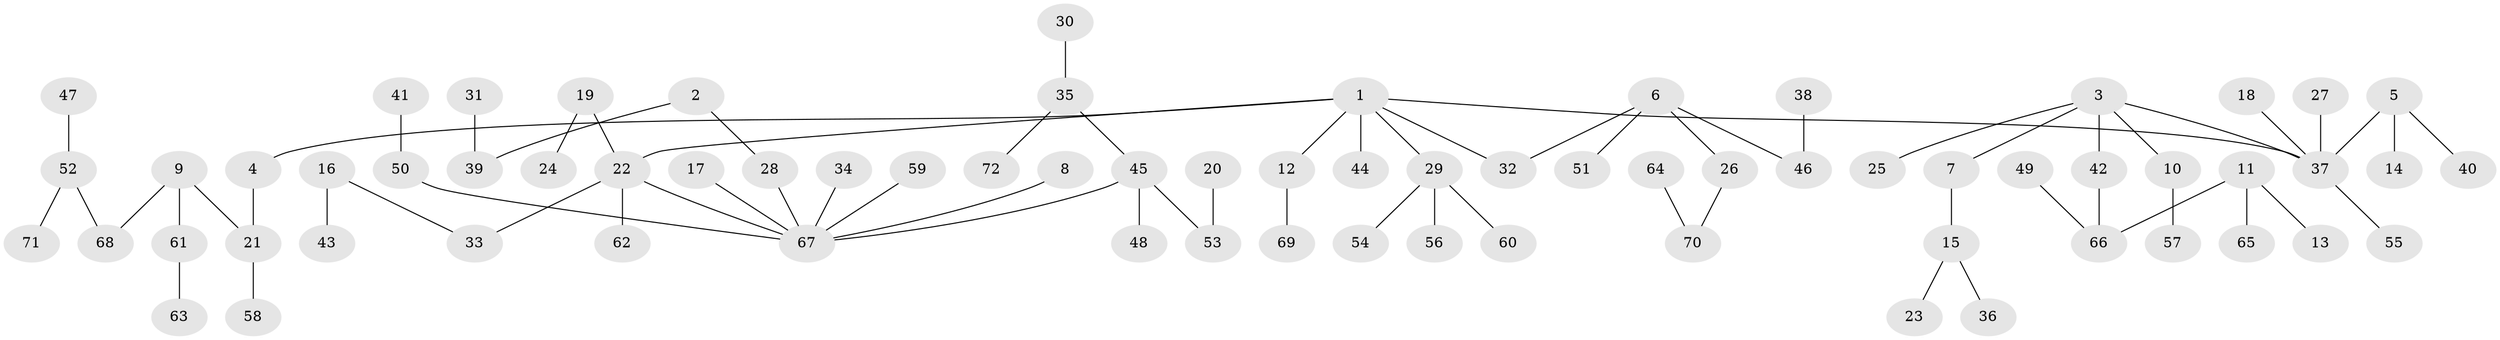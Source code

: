 // original degree distribution, {3: 0.1597222222222222, 5: 0.020833333333333332, 4: 0.06944444444444445, 10: 0.006944444444444444, 6: 0.006944444444444444, 2: 0.2777777777777778, 1: 0.4583333333333333}
// Generated by graph-tools (version 1.1) at 2025/50/03/09/25 03:50:20]
// undirected, 72 vertices, 71 edges
graph export_dot {
graph [start="1"]
  node [color=gray90,style=filled];
  1;
  2;
  3;
  4;
  5;
  6;
  7;
  8;
  9;
  10;
  11;
  12;
  13;
  14;
  15;
  16;
  17;
  18;
  19;
  20;
  21;
  22;
  23;
  24;
  25;
  26;
  27;
  28;
  29;
  30;
  31;
  32;
  33;
  34;
  35;
  36;
  37;
  38;
  39;
  40;
  41;
  42;
  43;
  44;
  45;
  46;
  47;
  48;
  49;
  50;
  51;
  52;
  53;
  54;
  55;
  56;
  57;
  58;
  59;
  60;
  61;
  62;
  63;
  64;
  65;
  66;
  67;
  68;
  69;
  70;
  71;
  72;
  1 -- 4 [weight=1.0];
  1 -- 12 [weight=1.0];
  1 -- 22 [weight=1.0];
  1 -- 29 [weight=1.0];
  1 -- 32 [weight=1.0];
  1 -- 37 [weight=1.0];
  1 -- 44 [weight=1.0];
  2 -- 28 [weight=1.0];
  2 -- 39 [weight=1.0];
  3 -- 7 [weight=1.0];
  3 -- 10 [weight=1.0];
  3 -- 25 [weight=1.0];
  3 -- 37 [weight=1.0];
  3 -- 42 [weight=1.0];
  4 -- 21 [weight=1.0];
  5 -- 14 [weight=1.0];
  5 -- 37 [weight=1.0];
  5 -- 40 [weight=1.0];
  6 -- 26 [weight=1.0];
  6 -- 32 [weight=1.0];
  6 -- 46 [weight=1.0];
  6 -- 51 [weight=1.0];
  7 -- 15 [weight=1.0];
  8 -- 67 [weight=1.0];
  9 -- 21 [weight=1.0];
  9 -- 61 [weight=1.0];
  9 -- 68 [weight=1.0];
  10 -- 57 [weight=1.0];
  11 -- 13 [weight=1.0];
  11 -- 65 [weight=1.0];
  11 -- 66 [weight=1.0];
  12 -- 69 [weight=1.0];
  15 -- 23 [weight=1.0];
  15 -- 36 [weight=1.0];
  16 -- 33 [weight=1.0];
  16 -- 43 [weight=1.0];
  17 -- 67 [weight=1.0];
  18 -- 37 [weight=1.0];
  19 -- 22 [weight=1.0];
  19 -- 24 [weight=1.0];
  20 -- 53 [weight=1.0];
  21 -- 58 [weight=1.0];
  22 -- 33 [weight=1.0];
  22 -- 62 [weight=1.0];
  22 -- 67 [weight=1.0];
  26 -- 70 [weight=1.0];
  27 -- 37 [weight=1.0];
  28 -- 67 [weight=1.0];
  29 -- 54 [weight=1.0];
  29 -- 56 [weight=1.0];
  29 -- 60 [weight=1.0];
  30 -- 35 [weight=1.0];
  31 -- 39 [weight=1.0];
  34 -- 67 [weight=1.0];
  35 -- 45 [weight=1.0];
  35 -- 72 [weight=1.0];
  37 -- 55 [weight=1.0];
  38 -- 46 [weight=1.0];
  41 -- 50 [weight=1.0];
  42 -- 66 [weight=1.0];
  45 -- 48 [weight=1.0];
  45 -- 53 [weight=1.0];
  45 -- 67 [weight=1.0];
  47 -- 52 [weight=1.0];
  49 -- 66 [weight=1.0];
  50 -- 67 [weight=1.0];
  52 -- 68 [weight=1.0];
  52 -- 71 [weight=1.0];
  59 -- 67 [weight=1.0];
  61 -- 63 [weight=1.0];
  64 -- 70 [weight=1.0];
}
